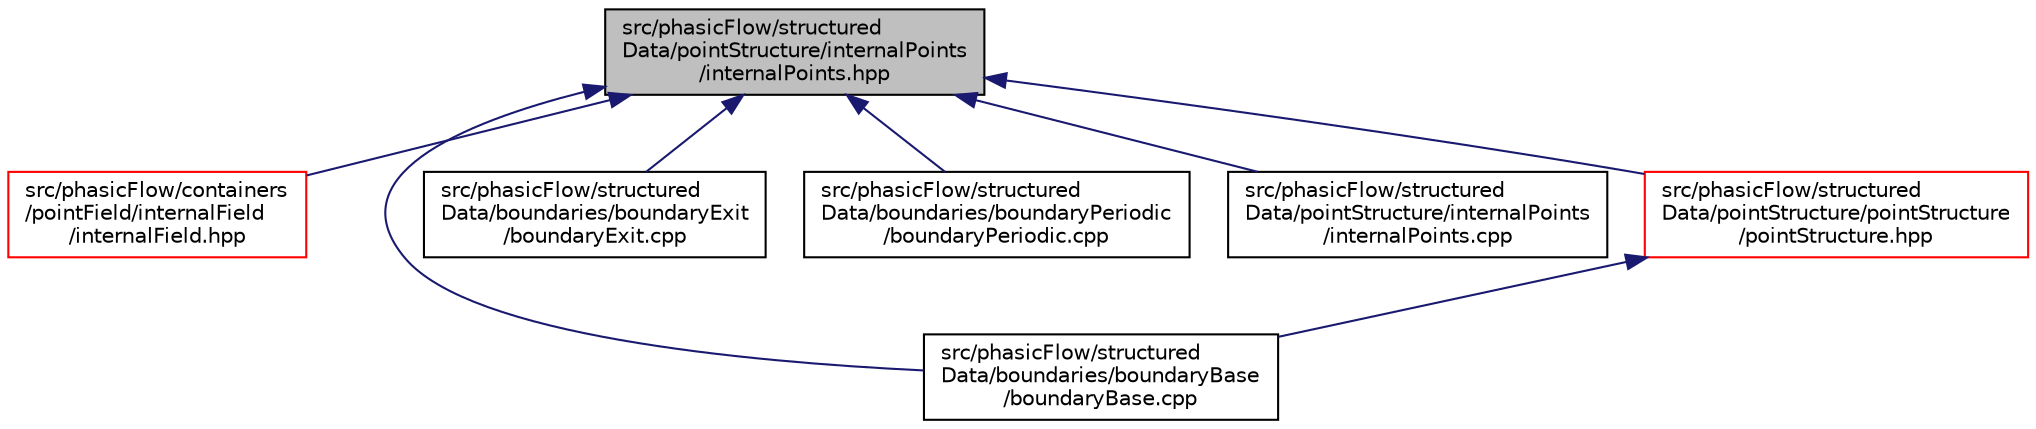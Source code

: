 digraph "src/phasicFlow/structuredData/pointStructure/internalPoints/internalPoints.hpp"
{
 // LATEX_PDF_SIZE
  edge [fontname="Helvetica",fontsize="10",labelfontname="Helvetica",labelfontsize="10"];
  node [fontname="Helvetica",fontsize="10",shape=record];
  Node1 [label="src/phasicFlow/structured\lData/pointStructure/internalPoints\l/internalPoints.hpp",height=0.2,width=0.4,color="black", fillcolor="grey75", style="filled", fontcolor="black",tooltip=" "];
  Node1 -> Node2 [dir="back",color="midnightblue",fontsize="10",style="solid",fontname="Helvetica"];
  Node2 [label="src/phasicFlow/containers\l/pointField/internalField\l/internalField.hpp",height=0.2,width=0.4,color="red", fillcolor="white", style="filled",URL="$internalField_8hpp.html",tooltip=" "];
  Node1 -> Node109 [dir="back",color="midnightblue",fontsize="10",style="solid",fontname="Helvetica"];
  Node109 [label="src/phasicFlow/structured\lData/boundaries/boundaryBase\l/boundaryBase.cpp",height=0.2,width=0.4,color="black", fillcolor="white", style="filled",URL="$boundaryBase_8cpp.html",tooltip=" "];
  Node1 -> Node110 [dir="back",color="midnightblue",fontsize="10",style="solid",fontname="Helvetica"];
  Node110 [label="src/phasicFlow/structured\lData/boundaries/boundaryExit\l/boundaryExit.cpp",height=0.2,width=0.4,color="black", fillcolor="white", style="filled",URL="$boundaryExit_8cpp.html",tooltip=" "];
  Node1 -> Node111 [dir="back",color="midnightblue",fontsize="10",style="solid",fontname="Helvetica"];
  Node111 [label="src/phasicFlow/structured\lData/boundaries/boundaryPeriodic\l/boundaryPeriodic.cpp",height=0.2,width=0.4,color="black", fillcolor="white", style="filled",URL="$boundaryPeriodic_8cpp.html",tooltip=" "];
  Node1 -> Node112 [dir="back",color="midnightblue",fontsize="10",style="solid",fontname="Helvetica"];
  Node112 [label="src/phasicFlow/structured\lData/pointStructure/internalPoints\l/internalPoints.cpp",height=0.2,width=0.4,color="black", fillcolor="white", style="filled",URL="$internalPoints_8cpp.html",tooltip=" "];
  Node1 -> Node113 [dir="back",color="midnightblue",fontsize="10",style="solid",fontname="Helvetica"];
  Node113 [label="src/phasicFlow/structured\lData/pointStructure/pointStructure\l/pointStructure.hpp",height=0.2,width=0.4,color="red", fillcolor="white", style="filled",URL="$pointStructure_8hpp.html",tooltip=" "];
  Node113 -> Node109 [dir="back",color="midnightblue",fontsize="10",style="solid",fontname="Helvetica"];
}
